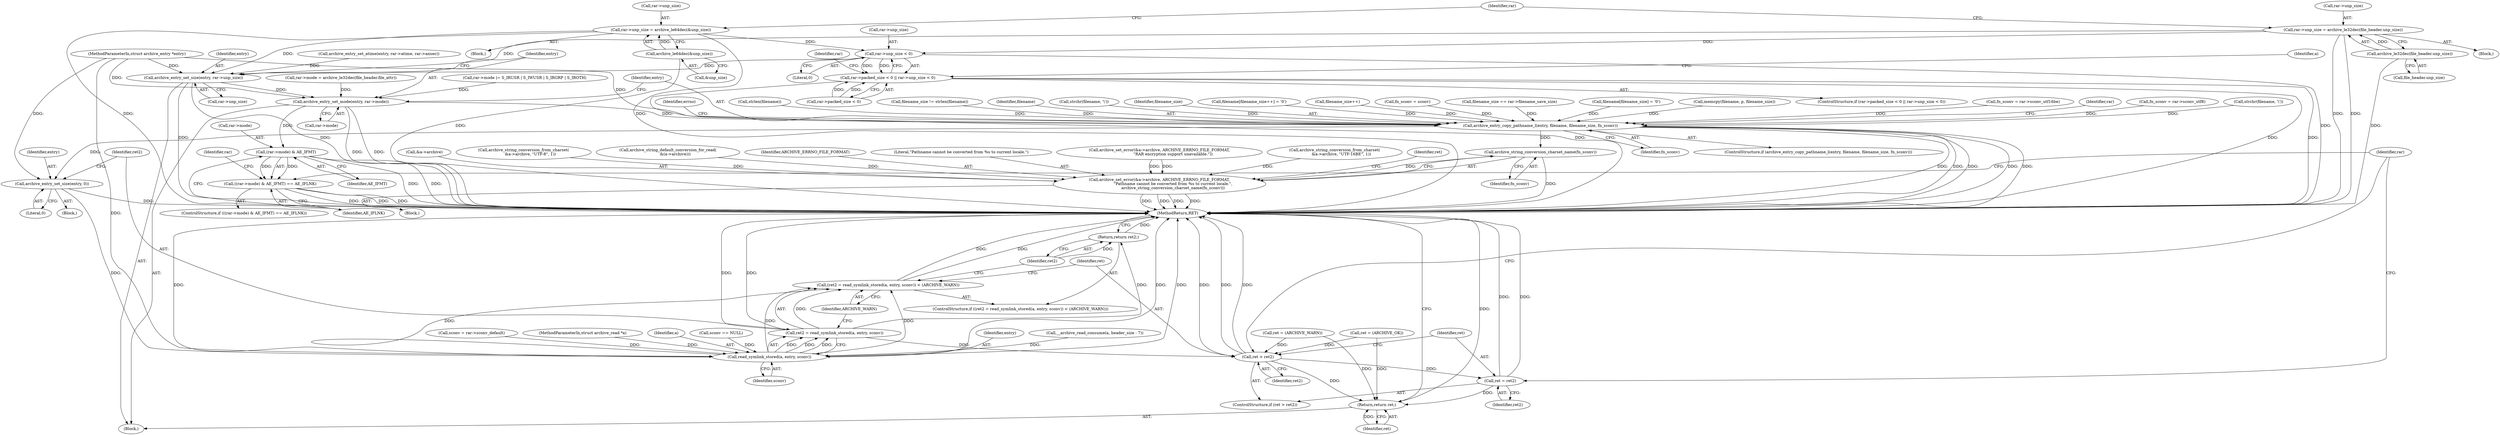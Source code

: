 digraph "0_libarchive_5562545b5562f6d12a4ef991fae158bf4ccf92b6@pointer" {
"1000553" [label="(Call,rar->unp_size < 0)"];
"1000521" [label="(Call,rar->unp_size = archive_le64dec(&unp_size))"];
"1000525" [label="(Call,archive_le64dec(&unp_size))"];
"1000538" [label="(Call,rar->unp_size = archive_le32dec(file_header.unp_size))"];
"1000542" [label="(Call,archive_le32dec(file_header.unp_size))"];
"1000547" [label="(Call,rar->packed_size < 0 || rar->unp_size < 0)"];
"1001650" [label="(Call,archive_entry_set_size(entry, rar->unp_size))"];
"1001655" [label="(Call,archive_entry_set_mode(entry, rar->mode))"];
"1001661" [label="(Call,archive_entry_copy_pathname_l(entry, filename, filename_size, fn_sconv))"];
"1001688" [label="(Call,archive_string_conversion_charset_name(fn_sconv))"];
"1001681" [label="(Call,archive_set_error(&a->archive, ARCHIVE_ERRNO_FILE_FORMAT,\n                      \"Pathname cannot be converted from %s to current locale.\",\n                      archive_string_conversion_charset_name(fn_sconv)))"];
"1001707" [label="(Call,archive_entry_set_size(entry, 0))"];
"1001714" [label="(Call,read_symlink_stored(a, entry, sconv))"];
"1001711" [label="(Call,(ret2 = read_symlink_stored(a, entry, sconv)) < (ARCHIVE_WARN))"];
"1001712" [label="(Call,ret2 = read_symlink_stored(a, entry, sconv))"];
"1001719" [label="(Return,return ret2;)"];
"1001722" [label="(Call,ret > ret2)"];
"1001725" [label="(Call,ret = ret2)"];
"1001739" [label="(Return,return ret;)"];
"1001695" [label="(Call,(rar->mode) & AE_IFMT)"];
"1001694" [label="(Call,((rar->mode) & AE_IFMT) == AE_IFLNK)"];
"1001727" [label="(Identifier,ret2)"];
"1000182" [label="(Call,sconv = rar->sconv_default)"];
"1001682" [label="(Call,&a->archive)"];
"1001708" [label="(Identifier,entry)"];
"1001693" [label="(ControlStructure,if (((rar->mode) & AE_IFMT) == AE_IFLNK))"];
"1000554" [label="(Call,rar->unp_size)"];
"1000525" [label="(Call,archive_le64dec(&unp_size))"];
"1000699" [label="(Call,memcpy(filename, p, filename_size))"];
"1001023" [label="(Call,archive_string_conversion_from_charset(\n           &a->archive, \"UTF-8\", 1))"];
"1001731" [label="(Identifier,rar)"];
"1001694" [label="(Call,((rar->mode) & AE_IFMT) == AE_IFLNK)"];
"1000117" [label="(MethodParameterIn,struct archive_read *a)"];
"1001690" [label="(Call,ret = (ARCHIVE_WARN))"];
"1001715" [label="(Identifier,a)"];
"1000529" [label="(Block,)"];
"1001661" [label="(Call,archive_entry_copy_pathname_l(entry, filename, filename_size, fn_sconv))"];
"1001038" [label="(Call,fn_sconv = rar->sconv_utf8)"];
"1001047" [label="(Call,strchr(filename, '\\'))"];
"1001722" [label="(Call,ret > ret2)"];
"1000562" [label="(Identifier,a)"];
"1000522" [label="(Call,rar->unp_size)"];
"1000158" [label="(Call,sconv == NULL)"];
"1001669" [label="(Identifier,errno)"];
"1001740" [label="(Identifier,ret)"];
"1000521" [label="(Call,rar->unp_size = archive_le64dec(&unp_size))"];
"1000172" [label="(Call,archive_string_default_conversion_for_read(\n            &(a->archive)))"];
"1000742" [label="(Call,strlen(filename))"];
"1001720" [label="(Identifier,ret2)"];
"1000716" [label="(Call,filename_size != strlen(filename))"];
"1001663" [label="(Identifier,filename)"];
"1001710" [label="(ControlStructure,if ((ret2 = read_symlink_stored(a, entry, sconv)) < (ARCHIVE_WARN)))"];
"1001686" [label="(Identifier,ARCHIVE_ERRNO_FILE_FORMAT)"];
"1000120" [label="(Block,)"];
"1001688" [label="(Call,archive_string_conversion_charset_name(fn_sconv))"];
"1001717" [label="(Identifier,sconv)"];
"1001642" [label="(Call,archive_entry_set_atime(entry, rar->atime, rar->ansec))"];
"1000548" [label="(Call,rar->packed_size < 0)"];
"1001067" [label="(Call,strchr(filename, '\\'))"];
"1001687" [label="(Literal,\"Pathname cannot be converted from %s to current locale.\")"];
"1001468" [label="(Call,rar->mode |= S_IRUSR | S_IWUSR | S_IRGRP | S_IROTH)"];
"1000526" [label="(Call,&unp_size)"];
"1001718" [label="(Identifier,ARCHIVE_WARN)"];
"1001666" [label="(Block,)"];
"1001711" [label="(Call,(ret2 = read_symlink_stored(a, entry, sconv)) < (ARCHIVE_WARN))"];
"1001664" [label="(Identifier,filename_size)"];
"1000946" [label="(Call,filename[filename_size++] = '\0')"];
"1001707" [label="(Call,archive_entry_set_size(entry, 0))"];
"1001681" [label="(Call,archive_set_error(&a->archive, ARCHIVE_ERRNO_FILE_FORMAT,\n                      \"Pathname cannot be converted from %s to current locale.\",\n                      archive_string_conversion_charset_name(fn_sconv)))"];
"1001709" [label="(Literal,0)"];
"1001713" [label="(Identifier,ret2)"];
"1000546" [label="(ControlStructure,if (rar->packed_size < 0 || rar->unp_size < 0))"];
"1000547" [label="(Call,rar->packed_size < 0 || rar->unp_size < 0)"];
"1001739" [label="(Return,return ret;)"];
"1000470" [label="(Call,archive_set_error(&a->archive, ARCHIVE_ERRNO_FILE_FORMAT,\n                      \"RAR encryption support unavailable.\"))"];
"1000118" [label="(MethodParameterIn,struct archive_entry *entry)"];
"1001689" [label="(Identifier,fn_sconv)"];
"1001704" [label="(Identifier,rar)"];
"1001650" [label="(Call,archive_entry_set_size(entry, rar->unp_size))"];
"1000139" [label="(Call,ret = (ARCHIVE_OK))"];
"1000553" [label="(Call,rar->unp_size < 0)"];
"1001652" [label="(Call,rar->unp_size)"];
"1001716" [label="(Identifier,entry)"];
"1001721" [label="(ControlStructure,if (ret > ret2))"];
"1000949" [label="(Call,filename_size++)"];
"1001060" [label="(Call,fn_sconv = sconv)"];
"1001665" [label="(Identifier,fn_sconv)"];
"1001719" [label="(Return,return ret2;)"];
"1001726" [label="(Identifier,ret)"];
"1001700" [label="(Identifier,AE_IFLNK)"];
"1001712" [label="(Call,ret2 = read_symlink_stored(a, entry, sconv))"];
"1001741" [label="(MethodReturn,RET)"];
"1001724" [label="(Identifier,ret2)"];
"1000483" [label="(Block,)"];
"1000963" [label="(Call,archive_string_conversion_from_charset(\n           &a->archive, \"UTF-16BE\", 1))"];
"1001691" [label="(Identifier,ret)"];
"1000570" [label="(Identifier,rar)"];
"1001699" [label="(Identifier,AE_IFMT)"];
"1001084" [label="(Call,filename_size == rar->filename_save_size)"];
"1000703" [label="(Call,filename[filename_size] = '\0')"];
"1001657" [label="(Call,rar->mode)"];
"1001662" [label="(Identifier,entry)"];
"1000543" [label="(Call,file_header.unp_size)"];
"1000542" [label="(Call,archive_le32dec(file_header.unp_size))"];
"1001656" [label="(Identifier,entry)"];
"1001655" [label="(Call,archive_entry_set_mode(entry, rar->mode))"];
"1001701" [label="(Block,)"];
"1001660" [label="(ControlStructure,if (archive_entry_copy_pathname_l(entry, filename, filename_size, fn_sconv)))"];
"1001392" [label="(Call,__archive_read_consume(a, header_size - 7))"];
"1001725" [label="(Call,ret = ret2)"];
"1001723" [label="(Identifier,ret)"];
"1001714" [label="(Call,read_symlink_stored(a, entry, sconv))"];
"1000539" [label="(Call,rar->unp_size)"];
"1000978" [label="(Call,fn_sconv = rar->sconv_utf16be)"];
"1000538" [label="(Call,rar->unp_size = archive_le32dec(file_header.unp_size))"];
"1001651" [label="(Identifier,entry)"];
"1001695" [label="(Call,(rar->mode) & AE_IFMT)"];
"1000550" [label="(Identifier,rar)"];
"1001696" [label="(Call,rar->mode)"];
"1000557" [label="(Literal,0)"];
"1001483" [label="(Call,rar->mode = archive_le32dec(file_header.file_attr))"];
"1001697" [label="(Identifier,rar)"];
"1000553" -> "1000547"  [label="AST: "];
"1000553" -> "1000557"  [label="CFG: "];
"1000554" -> "1000553"  [label="AST: "];
"1000557" -> "1000553"  [label="AST: "];
"1000547" -> "1000553"  [label="CFG: "];
"1000553" -> "1001741"  [label="DDG: "];
"1000553" -> "1000547"  [label="DDG: "];
"1000553" -> "1000547"  [label="DDG: "];
"1000521" -> "1000553"  [label="DDG: "];
"1000538" -> "1000553"  [label="DDG: "];
"1000553" -> "1001650"  [label="DDG: "];
"1000521" -> "1000483"  [label="AST: "];
"1000521" -> "1000525"  [label="CFG: "];
"1000522" -> "1000521"  [label="AST: "];
"1000525" -> "1000521"  [label="AST: "];
"1000550" -> "1000521"  [label="CFG: "];
"1000521" -> "1001741"  [label="DDG: "];
"1000521" -> "1001741"  [label="DDG: "];
"1000525" -> "1000521"  [label="DDG: "];
"1000521" -> "1001650"  [label="DDG: "];
"1000525" -> "1000526"  [label="CFG: "];
"1000526" -> "1000525"  [label="AST: "];
"1000525" -> "1001741"  [label="DDG: "];
"1000538" -> "1000529"  [label="AST: "];
"1000538" -> "1000542"  [label="CFG: "];
"1000539" -> "1000538"  [label="AST: "];
"1000542" -> "1000538"  [label="AST: "];
"1000550" -> "1000538"  [label="CFG: "];
"1000538" -> "1001741"  [label="DDG: "];
"1000538" -> "1001741"  [label="DDG: "];
"1000542" -> "1000538"  [label="DDG: "];
"1000538" -> "1001650"  [label="DDG: "];
"1000542" -> "1000543"  [label="CFG: "];
"1000543" -> "1000542"  [label="AST: "];
"1000542" -> "1001741"  [label="DDG: "];
"1000547" -> "1000546"  [label="AST: "];
"1000547" -> "1000548"  [label="CFG: "];
"1000548" -> "1000547"  [label="AST: "];
"1000562" -> "1000547"  [label="CFG: "];
"1000570" -> "1000547"  [label="CFG: "];
"1000547" -> "1001741"  [label="DDG: "];
"1000547" -> "1001741"  [label="DDG: "];
"1000547" -> "1001741"  [label="DDG: "];
"1000548" -> "1000547"  [label="DDG: "];
"1000548" -> "1000547"  [label="DDG: "];
"1001650" -> "1000120"  [label="AST: "];
"1001650" -> "1001652"  [label="CFG: "];
"1001651" -> "1001650"  [label="AST: "];
"1001652" -> "1001650"  [label="AST: "];
"1001656" -> "1001650"  [label="CFG: "];
"1001650" -> "1001741"  [label="DDG: "];
"1001650" -> "1001741"  [label="DDG: "];
"1001642" -> "1001650"  [label="DDG: "];
"1000118" -> "1001650"  [label="DDG: "];
"1001650" -> "1001655"  [label="DDG: "];
"1001655" -> "1000120"  [label="AST: "];
"1001655" -> "1001657"  [label="CFG: "];
"1001656" -> "1001655"  [label="AST: "];
"1001657" -> "1001655"  [label="AST: "];
"1001662" -> "1001655"  [label="CFG: "];
"1001655" -> "1001741"  [label="DDG: "];
"1001655" -> "1001741"  [label="DDG: "];
"1000118" -> "1001655"  [label="DDG: "];
"1001468" -> "1001655"  [label="DDG: "];
"1001483" -> "1001655"  [label="DDG: "];
"1001655" -> "1001661"  [label="DDG: "];
"1001655" -> "1001695"  [label="DDG: "];
"1001661" -> "1001660"  [label="AST: "];
"1001661" -> "1001665"  [label="CFG: "];
"1001662" -> "1001661"  [label="AST: "];
"1001663" -> "1001661"  [label="AST: "];
"1001664" -> "1001661"  [label="AST: "];
"1001665" -> "1001661"  [label="AST: "];
"1001669" -> "1001661"  [label="CFG: "];
"1001697" -> "1001661"  [label="CFG: "];
"1001661" -> "1001741"  [label="DDG: "];
"1001661" -> "1001741"  [label="DDG: "];
"1001661" -> "1001741"  [label="DDG: "];
"1001661" -> "1001741"  [label="DDG: "];
"1001661" -> "1001741"  [label="DDG: "];
"1000118" -> "1001661"  [label="DDG: "];
"1001047" -> "1001661"  [label="DDG: "];
"1000703" -> "1001661"  [label="DDG: "];
"1000946" -> "1001661"  [label="DDG: "];
"1001067" -> "1001661"  [label="DDG: "];
"1000742" -> "1001661"  [label="DDG: "];
"1000949" -> "1001661"  [label="DDG: "];
"1001084" -> "1001661"  [label="DDG: "];
"1000716" -> "1001661"  [label="DDG: "];
"1000699" -> "1001661"  [label="DDG: "];
"1001060" -> "1001661"  [label="DDG: "];
"1000978" -> "1001661"  [label="DDG: "];
"1001038" -> "1001661"  [label="DDG: "];
"1001661" -> "1001688"  [label="DDG: "];
"1001661" -> "1001707"  [label="DDG: "];
"1001688" -> "1001681"  [label="AST: "];
"1001688" -> "1001689"  [label="CFG: "];
"1001689" -> "1001688"  [label="AST: "];
"1001681" -> "1001688"  [label="CFG: "];
"1001688" -> "1001741"  [label="DDG: "];
"1001688" -> "1001681"  [label="DDG: "];
"1001681" -> "1001666"  [label="AST: "];
"1001682" -> "1001681"  [label="AST: "];
"1001686" -> "1001681"  [label="AST: "];
"1001687" -> "1001681"  [label="AST: "];
"1001691" -> "1001681"  [label="CFG: "];
"1001681" -> "1001741"  [label="DDG: "];
"1001681" -> "1001741"  [label="DDG: "];
"1001681" -> "1001741"  [label="DDG: "];
"1001681" -> "1001741"  [label="DDG: "];
"1001023" -> "1001681"  [label="DDG: "];
"1000963" -> "1001681"  [label="DDG: "];
"1000172" -> "1001681"  [label="DDG: "];
"1000470" -> "1001681"  [label="DDG: "];
"1000470" -> "1001681"  [label="DDG: "];
"1001707" -> "1001701"  [label="AST: "];
"1001707" -> "1001709"  [label="CFG: "];
"1001708" -> "1001707"  [label="AST: "];
"1001709" -> "1001707"  [label="AST: "];
"1001713" -> "1001707"  [label="CFG: "];
"1001707" -> "1001741"  [label="DDG: "];
"1000118" -> "1001707"  [label="DDG: "];
"1001707" -> "1001714"  [label="DDG: "];
"1001714" -> "1001712"  [label="AST: "];
"1001714" -> "1001717"  [label="CFG: "];
"1001715" -> "1001714"  [label="AST: "];
"1001716" -> "1001714"  [label="AST: "];
"1001717" -> "1001714"  [label="AST: "];
"1001712" -> "1001714"  [label="CFG: "];
"1001714" -> "1001741"  [label="DDG: "];
"1001714" -> "1001741"  [label="DDG: "];
"1001714" -> "1001741"  [label="DDG: "];
"1001714" -> "1001711"  [label="DDG: "];
"1001714" -> "1001711"  [label="DDG: "];
"1001714" -> "1001711"  [label="DDG: "];
"1001714" -> "1001712"  [label="DDG: "];
"1001714" -> "1001712"  [label="DDG: "];
"1001714" -> "1001712"  [label="DDG: "];
"1001392" -> "1001714"  [label="DDG: "];
"1000117" -> "1001714"  [label="DDG: "];
"1000118" -> "1001714"  [label="DDG: "];
"1000182" -> "1001714"  [label="DDG: "];
"1000158" -> "1001714"  [label="DDG: "];
"1001711" -> "1001710"  [label="AST: "];
"1001711" -> "1001718"  [label="CFG: "];
"1001712" -> "1001711"  [label="AST: "];
"1001718" -> "1001711"  [label="AST: "];
"1001720" -> "1001711"  [label="CFG: "];
"1001723" -> "1001711"  [label="CFG: "];
"1001711" -> "1001741"  [label="DDG: "];
"1001711" -> "1001741"  [label="DDG: "];
"1001712" -> "1001711"  [label="DDG: "];
"1001713" -> "1001712"  [label="AST: "];
"1001718" -> "1001712"  [label="CFG: "];
"1001712" -> "1001741"  [label="DDG: "];
"1001712" -> "1001741"  [label="DDG: "];
"1001712" -> "1001719"  [label="DDG: "];
"1001712" -> "1001722"  [label="DDG: "];
"1001719" -> "1001710"  [label="AST: "];
"1001719" -> "1001720"  [label="CFG: "];
"1001720" -> "1001719"  [label="AST: "];
"1001741" -> "1001719"  [label="CFG: "];
"1001719" -> "1001741"  [label="DDG: "];
"1001720" -> "1001719"  [label="DDG: "];
"1001722" -> "1001721"  [label="AST: "];
"1001722" -> "1001724"  [label="CFG: "];
"1001723" -> "1001722"  [label="AST: "];
"1001724" -> "1001722"  [label="AST: "];
"1001726" -> "1001722"  [label="CFG: "];
"1001731" -> "1001722"  [label="CFG: "];
"1001722" -> "1001741"  [label="DDG: "];
"1001722" -> "1001741"  [label="DDG: "];
"1001722" -> "1001741"  [label="DDG: "];
"1001690" -> "1001722"  [label="DDG: "];
"1000139" -> "1001722"  [label="DDG: "];
"1001722" -> "1001725"  [label="DDG: "];
"1001722" -> "1001739"  [label="DDG: "];
"1001725" -> "1001721"  [label="AST: "];
"1001725" -> "1001727"  [label="CFG: "];
"1001726" -> "1001725"  [label="AST: "];
"1001727" -> "1001725"  [label="AST: "];
"1001731" -> "1001725"  [label="CFG: "];
"1001725" -> "1001741"  [label="DDG: "];
"1001725" -> "1001741"  [label="DDG: "];
"1001725" -> "1001739"  [label="DDG: "];
"1001739" -> "1000120"  [label="AST: "];
"1001739" -> "1001740"  [label="CFG: "];
"1001740" -> "1001739"  [label="AST: "];
"1001741" -> "1001739"  [label="CFG: "];
"1001739" -> "1001741"  [label="DDG: "];
"1001740" -> "1001739"  [label="DDG: "];
"1000139" -> "1001739"  [label="DDG: "];
"1001690" -> "1001739"  [label="DDG: "];
"1001695" -> "1001694"  [label="AST: "];
"1001695" -> "1001699"  [label="CFG: "];
"1001696" -> "1001695"  [label="AST: "];
"1001699" -> "1001695"  [label="AST: "];
"1001700" -> "1001695"  [label="CFG: "];
"1001695" -> "1001741"  [label="DDG: "];
"1001695" -> "1001741"  [label="DDG: "];
"1001695" -> "1001694"  [label="DDG: "];
"1001695" -> "1001694"  [label="DDG: "];
"1001694" -> "1001693"  [label="AST: "];
"1001694" -> "1001700"  [label="CFG: "];
"1001700" -> "1001694"  [label="AST: "];
"1001704" -> "1001694"  [label="CFG: "];
"1001731" -> "1001694"  [label="CFG: "];
"1001694" -> "1001741"  [label="DDG: "];
"1001694" -> "1001741"  [label="DDG: "];
"1001694" -> "1001741"  [label="DDG: "];
}

